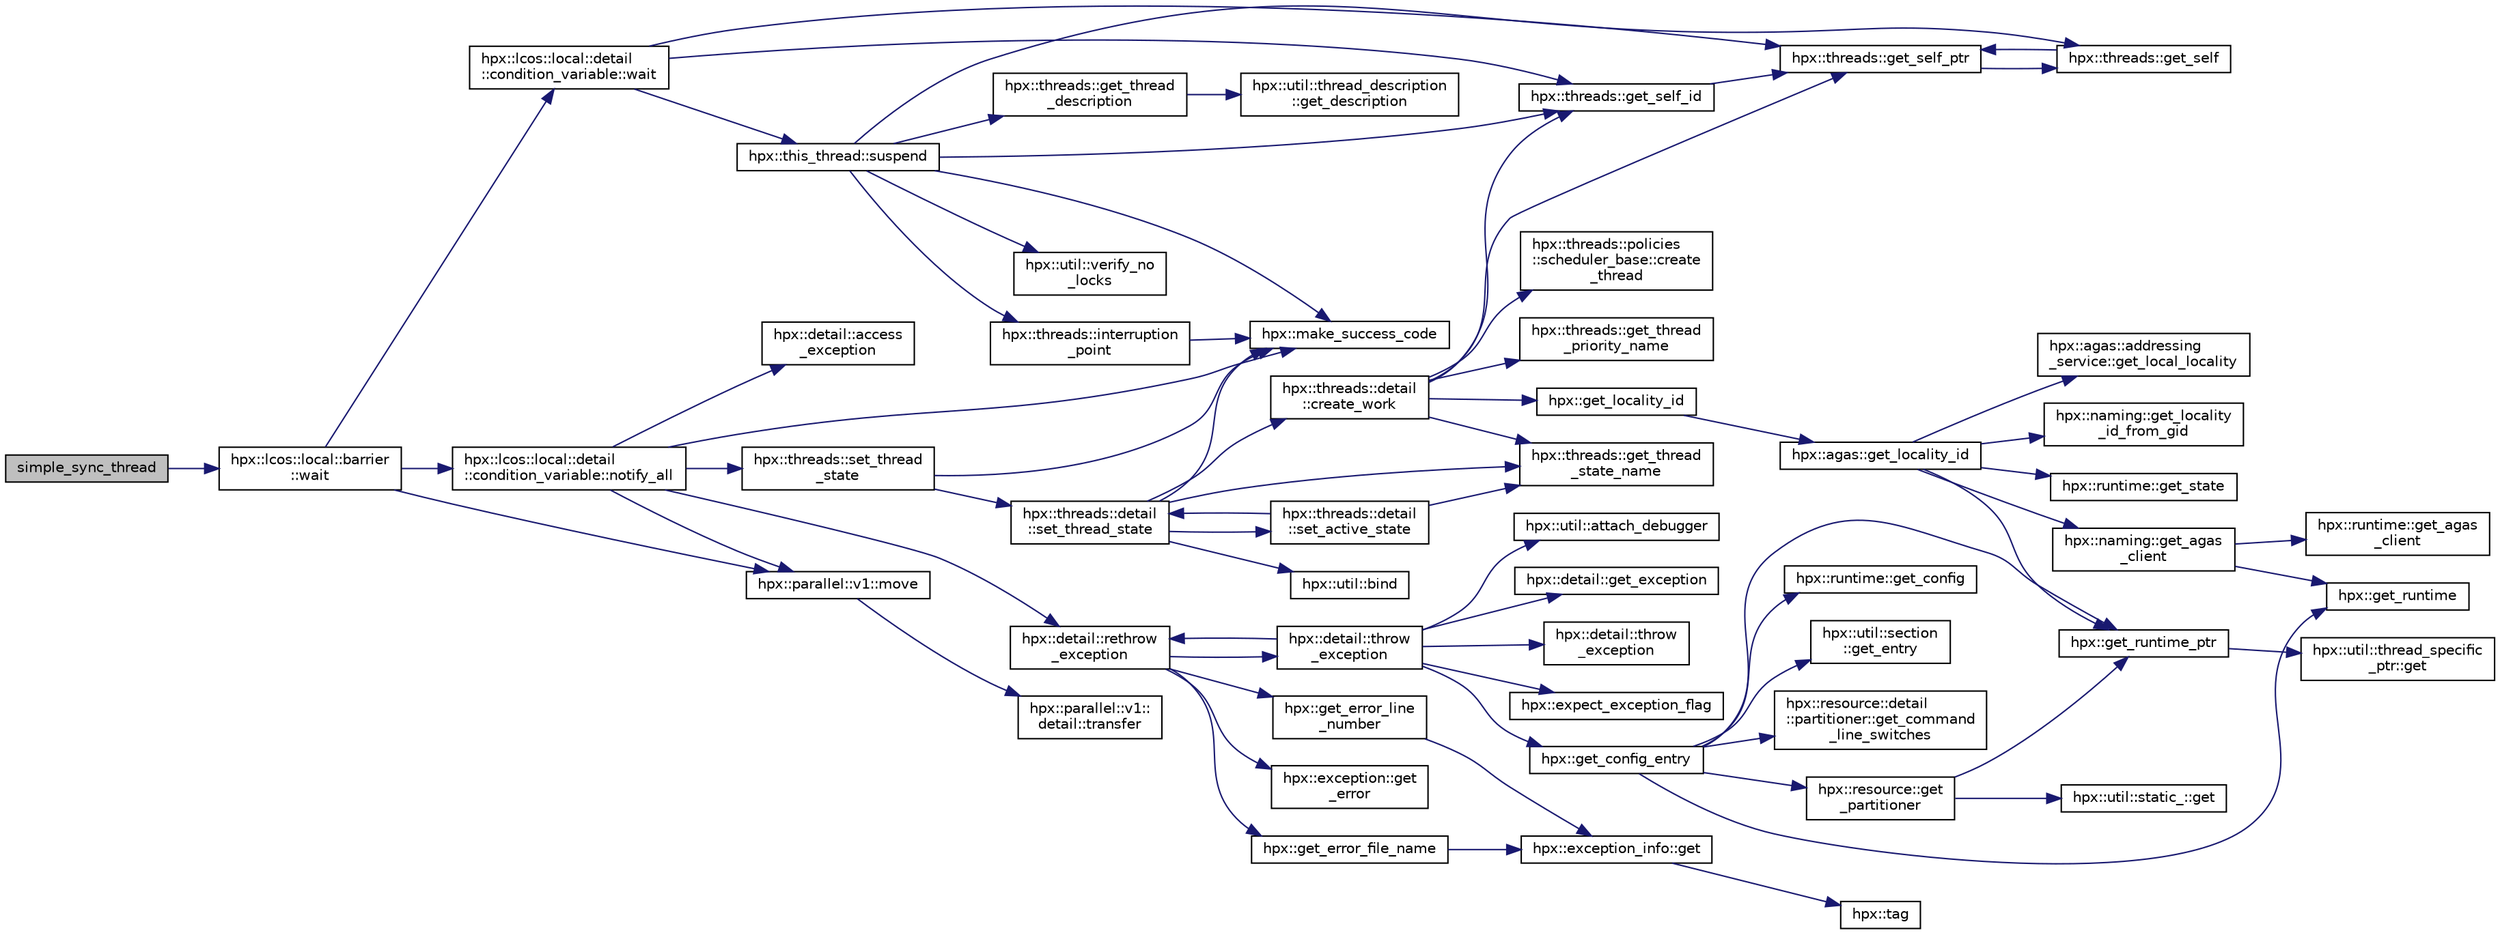 digraph "simple_sync_thread"
{
  edge [fontname="Helvetica",fontsize="10",labelfontname="Helvetica",labelfontsize="10"];
  node [fontname="Helvetica",fontsize="10",shape=record];
  rankdir="LR";
  Node561 [label="simple_sync_thread",height=0.2,width=0.4,color="black", fillcolor="grey75", style="filled", fontcolor="black"];
  Node561 -> Node562 [color="midnightblue",fontsize="10",style="solid",fontname="Helvetica"];
  Node562 [label="hpx::lcos::local::barrier\l::wait",height=0.2,width=0.4,color="black", fillcolor="white", style="filled",URL="$da/d43/classhpx_1_1lcos_1_1local_1_1barrier.html#ae3374c182ffd12c9975963139b6f9255"];
  Node562 -> Node563 [color="midnightblue",fontsize="10",style="solid",fontname="Helvetica"];
  Node563 [label="hpx::lcos::local::detail\l::condition_variable::wait",height=0.2,width=0.4,color="black", fillcolor="white", style="filled",URL="$d2/d39/classhpx_1_1lcos_1_1local_1_1detail_1_1condition__variable.html#a50fcaaece7968ab37d3f2e8771afabf9"];
  Node563 -> Node564 [color="midnightblue",fontsize="10",style="solid",fontname="Helvetica"];
  Node564 [label="hpx::threads::get_self_ptr",height=0.2,width=0.4,color="black", fillcolor="white", style="filled",URL="$d7/d28/namespacehpx_1_1threads.html#a22877ae347ad884cde3a51397dad6c53"];
  Node564 -> Node565 [color="midnightblue",fontsize="10",style="solid",fontname="Helvetica"];
  Node565 [label="hpx::threads::get_self",height=0.2,width=0.4,color="black", fillcolor="white", style="filled",URL="$d7/d28/namespacehpx_1_1threads.html#a07daf4d6d29233f20d66d41ab7b5b8e8"];
  Node565 -> Node564 [color="midnightblue",fontsize="10",style="solid",fontname="Helvetica"];
  Node563 -> Node566 [color="midnightblue",fontsize="10",style="solid",fontname="Helvetica"];
  Node566 [label="hpx::threads::get_self_id",height=0.2,width=0.4,color="black", fillcolor="white", style="filled",URL="$d7/d28/namespacehpx_1_1threads.html#afafe0f900b9fac3d4ed3c747625c1cfe"];
  Node566 -> Node564 [color="midnightblue",fontsize="10",style="solid",fontname="Helvetica"];
  Node563 -> Node567 [color="midnightblue",fontsize="10",style="solid",fontname="Helvetica"];
  Node567 [label="hpx::this_thread::suspend",height=0.2,width=0.4,color="black", fillcolor="white", style="filled",URL="$d9/d52/namespacehpx_1_1this__thread.html#aca220026fb3014c0881d129fe31c0073"];
  Node567 -> Node565 [color="midnightblue",fontsize="10",style="solid",fontname="Helvetica"];
  Node567 -> Node566 [color="midnightblue",fontsize="10",style="solid",fontname="Helvetica"];
  Node567 -> Node568 [color="midnightblue",fontsize="10",style="solid",fontname="Helvetica"];
  Node568 [label="hpx::threads::interruption\l_point",height=0.2,width=0.4,color="black", fillcolor="white", style="filled",URL="$d7/d28/namespacehpx_1_1threads.html#ada6ec56a12b050707311d8c628089059"];
  Node568 -> Node569 [color="midnightblue",fontsize="10",style="solid",fontname="Helvetica"];
  Node569 [label="hpx::make_success_code",height=0.2,width=0.4,color="black", fillcolor="white", style="filled",URL="$d8/d83/namespacehpx.html#a0e8512a8f49e2a6c8185061181419d8f",tooltip="Returns error_code(hpx::success, \"success\", mode). "];
  Node567 -> Node570 [color="midnightblue",fontsize="10",style="solid",fontname="Helvetica"];
  Node570 [label="hpx::util::verify_no\l_locks",height=0.2,width=0.4,color="black", fillcolor="white", style="filled",URL="$df/dad/namespacehpx_1_1util.html#ae0e1837ee6f09b79b26c2e788d2e9fc9"];
  Node567 -> Node571 [color="midnightblue",fontsize="10",style="solid",fontname="Helvetica"];
  Node571 [label="hpx::threads::get_thread\l_description",height=0.2,width=0.4,color="black", fillcolor="white", style="filled",URL="$d7/d28/namespacehpx_1_1threads.html#a42fc18a7a680f4e8bc633a4b4c956701"];
  Node571 -> Node572 [color="midnightblue",fontsize="10",style="solid",fontname="Helvetica"];
  Node572 [label="hpx::util::thread_description\l::get_description",height=0.2,width=0.4,color="black", fillcolor="white", style="filled",URL="$df/d9e/structhpx_1_1util_1_1thread__description.html#a8c834e14eca6eb228188022577f9f952"];
  Node567 -> Node569 [color="midnightblue",fontsize="10",style="solid",fontname="Helvetica"];
  Node562 -> Node573 [color="midnightblue",fontsize="10",style="solid",fontname="Helvetica"];
  Node573 [label="hpx::lcos::local::detail\l::condition_variable::notify_all",height=0.2,width=0.4,color="black", fillcolor="white", style="filled",URL="$d2/d39/classhpx_1_1lcos_1_1local_1_1detail_1_1condition__variable.html#adb0b4abe6f75aa3fad397b6a556ff1ae"];
  Node573 -> Node574 [color="midnightblue",fontsize="10",style="solid",fontname="Helvetica"];
  Node574 [label="hpx::threads::set_thread\l_state",height=0.2,width=0.4,color="black", fillcolor="white", style="filled",URL="$d7/d28/namespacehpx_1_1threads.html#ac0690ad16ad778bcc79dcd727cc33025",tooltip="Set the thread state of the thread referenced by the thread_id id. "];
  Node574 -> Node569 [color="midnightblue",fontsize="10",style="solid",fontname="Helvetica"];
  Node574 -> Node575 [color="midnightblue",fontsize="10",style="solid",fontname="Helvetica"];
  Node575 [label="hpx::threads::detail\l::set_thread_state",height=0.2,width=0.4,color="black", fillcolor="white", style="filled",URL="$d2/dd1/namespacehpx_1_1threads_1_1detail.html#af85ddc854c4a149bf1738eb1b111b9ab"];
  Node575 -> Node576 [color="midnightblue",fontsize="10",style="solid",fontname="Helvetica"];
  Node576 [label="hpx::threads::get_thread\l_state_name",height=0.2,width=0.4,color="black", fillcolor="white", style="filled",URL="$d7/d28/namespacehpx_1_1threads.html#a26f91ea8d2195f165c033241c5cd11db"];
  Node575 -> Node569 [color="midnightblue",fontsize="10",style="solid",fontname="Helvetica"];
  Node575 -> Node577 [color="midnightblue",fontsize="10",style="solid",fontname="Helvetica"];
  Node577 [label="hpx::util::bind",height=0.2,width=0.4,color="black", fillcolor="white", style="filled",URL="$df/dad/namespacehpx_1_1util.html#ad844caedf82a0173d6909d910c3e48c6"];
  Node575 -> Node578 [color="midnightblue",fontsize="10",style="solid",fontname="Helvetica"];
  Node578 [label="hpx::threads::detail\l::set_active_state",height=0.2,width=0.4,color="black", fillcolor="white", style="filled",URL="$d2/dd1/namespacehpx_1_1threads_1_1detail.html#a45884a5bf04ad66a4f259231a3947e76"];
  Node578 -> Node576 [color="midnightblue",fontsize="10",style="solid",fontname="Helvetica"];
  Node578 -> Node575 [color="midnightblue",fontsize="10",style="solid",fontname="Helvetica"];
  Node575 -> Node579 [color="midnightblue",fontsize="10",style="solid",fontname="Helvetica"];
  Node579 [label="hpx::threads::detail\l::create_work",height=0.2,width=0.4,color="black", fillcolor="white", style="filled",URL="$d2/dd1/namespacehpx_1_1threads_1_1detail.html#ae22384a3c1b1a1940032fad068fb54b1"];
  Node579 -> Node576 [color="midnightblue",fontsize="10",style="solid",fontname="Helvetica"];
  Node579 -> Node580 [color="midnightblue",fontsize="10",style="solid",fontname="Helvetica"];
  Node580 [label="hpx::threads::get_thread\l_priority_name",height=0.2,width=0.4,color="black", fillcolor="white", style="filled",URL="$d7/d28/namespacehpx_1_1threads.html#a9c6b2fec0c1cf5b06ff83ce756ca6d42"];
  Node579 -> Node564 [color="midnightblue",fontsize="10",style="solid",fontname="Helvetica"];
  Node579 -> Node566 [color="midnightblue",fontsize="10",style="solid",fontname="Helvetica"];
  Node579 -> Node581 [color="midnightblue",fontsize="10",style="solid",fontname="Helvetica"];
  Node581 [label="hpx::get_locality_id",height=0.2,width=0.4,color="black", fillcolor="white", style="filled",URL="$d8/d83/namespacehpx.html#a158d7c54a657bb364c1704033010697b",tooltip="Return the number of the locality this function is being called from. "];
  Node581 -> Node582 [color="midnightblue",fontsize="10",style="solid",fontname="Helvetica"];
  Node582 [label="hpx::agas::get_locality_id",height=0.2,width=0.4,color="black", fillcolor="white", style="filled",URL="$dc/d54/namespacehpx_1_1agas.html#a491cc2ddecdf0f1a9129900caa6a4d3e"];
  Node582 -> Node583 [color="midnightblue",fontsize="10",style="solid",fontname="Helvetica"];
  Node583 [label="hpx::get_runtime_ptr",height=0.2,width=0.4,color="black", fillcolor="white", style="filled",URL="$d8/d83/namespacehpx.html#af29daf2bb3e01b4d6495a1742b6cce64"];
  Node583 -> Node584 [color="midnightblue",fontsize="10",style="solid",fontname="Helvetica"];
  Node584 [label="hpx::util::thread_specific\l_ptr::get",height=0.2,width=0.4,color="black", fillcolor="white", style="filled",URL="$d4/d4c/structhpx_1_1util_1_1thread__specific__ptr.html#a3b27d8520710478aa41d1f74206bdba9"];
  Node582 -> Node585 [color="midnightblue",fontsize="10",style="solid",fontname="Helvetica"];
  Node585 [label="hpx::runtime::get_state",height=0.2,width=0.4,color="black", fillcolor="white", style="filled",URL="$d0/d7b/classhpx_1_1runtime.html#ab405f80e060dac95d624520f38b0524c"];
  Node582 -> Node586 [color="midnightblue",fontsize="10",style="solid",fontname="Helvetica"];
  Node586 [label="hpx::naming::get_agas\l_client",height=0.2,width=0.4,color="black", fillcolor="white", style="filled",URL="$d4/dc9/namespacehpx_1_1naming.html#a0408fffd5d34b620712a801b0ae3b032"];
  Node586 -> Node587 [color="midnightblue",fontsize="10",style="solid",fontname="Helvetica"];
  Node587 [label="hpx::get_runtime",height=0.2,width=0.4,color="black", fillcolor="white", style="filled",URL="$d8/d83/namespacehpx.html#aef902cc6c7dd3b9fbadf34d1e850a070"];
  Node586 -> Node588 [color="midnightblue",fontsize="10",style="solid",fontname="Helvetica"];
  Node588 [label="hpx::runtime::get_agas\l_client",height=0.2,width=0.4,color="black", fillcolor="white", style="filled",URL="$d0/d7b/classhpx_1_1runtime.html#aeb5dddd30d6b9861669af8ad44d1a96a"];
  Node582 -> Node589 [color="midnightblue",fontsize="10",style="solid",fontname="Helvetica"];
  Node589 [label="hpx::agas::addressing\l_service::get_local_locality",height=0.2,width=0.4,color="black", fillcolor="white", style="filled",URL="$db/d58/structhpx_1_1agas_1_1addressing__service.html#ab52c19a37c2a7a006c6c15f90ad0539c"];
  Node582 -> Node590 [color="midnightblue",fontsize="10",style="solid",fontname="Helvetica"];
  Node590 [label="hpx::naming::get_locality\l_id_from_gid",height=0.2,width=0.4,color="black", fillcolor="white", style="filled",URL="$d4/dc9/namespacehpx_1_1naming.html#a7fd43037784560bd04fda9b49e33529f"];
  Node579 -> Node591 [color="midnightblue",fontsize="10",style="solid",fontname="Helvetica"];
  Node591 [label="hpx::threads::policies\l::scheduler_base::create\l_thread",height=0.2,width=0.4,color="black", fillcolor="white", style="filled",URL="$dd/d7e/structhpx_1_1threads_1_1policies_1_1scheduler__base.html#ad3b05cd7f363cc8e8410ce368c3794e0"];
  Node573 -> Node592 [color="midnightblue",fontsize="10",style="solid",fontname="Helvetica"];
  Node592 [label="hpx::parallel::v1::move",height=0.2,width=0.4,color="black", fillcolor="white", style="filled",URL="$db/db9/namespacehpx_1_1parallel_1_1v1.html#aa7c4ede081ce786c9d1eb1adff495cfc"];
  Node592 -> Node593 [color="midnightblue",fontsize="10",style="solid",fontname="Helvetica"];
  Node593 [label="hpx::parallel::v1::\ldetail::transfer",height=0.2,width=0.4,color="black", fillcolor="white", style="filled",URL="$d2/ddd/namespacehpx_1_1parallel_1_1v1_1_1detail.html#ab1b56a05e1885ca7cc7ffa1804dd2f3c"];
  Node573 -> Node594 [color="midnightblue",fontsize="10",style="solid",fontname="Helvetica"];
  Node594 [label="hpx::detail::rethrow\l_exception",height=0.2,width=0.4,color="black", fillcolor="white", style="filled",URL="$d5/dbe/namespacehpx_1_1detail.html#aee8c9834a58f5c303ab3458b3b47d557"];
  Node594 -> Node595 [color="midnightblue",fontsize="10",style="solid",fontname="Helvetica"];
  Node595 [label="hpx::detail::throw\l_exception",height=0.2,width=0.4,color="black", fillcolor="white", style="filled",URL="$d5/dbe/namespacehpx_1_1detail.html#a6366f24c7da7fddd56679cb4f108689d"];
  Node595 -> Node596 [color="midnightblue",fontsize="10",style="solid",fontname="Helvetica"];
  Node596 [label="hpx::expect_exception_flag",height=0.2,width=0.4,color="black", fillcolor="white", style="filled",URL="$d8/d83/namespacehpx.html#ab67c753a0a830fd90332e88a18377f90"];
  Node595 -> Node597 [color="midnightblue",fontsize="10",style="solid",fontname="Helvetica"];
  Node597 [label="hpx::get_config_entry",height=0.2,width=0.4,color="black", fillcolor="white", style="filled",URL="$d8/d83/namespacehpx.html#a097240e6744bc8905f708932da401835",tooltip="Retrieve the string value of a configuration entry given by key. "];
  Node597 -> Node583 [color="midnightblue",fontsize="10",style="solid",fontname="Helvetica"];
  Node597 -> Node587 [color="midnightblue",fontsize="10",style="solid",fontname="Helvetica"];
  Node597 -> Node598 [color="midnightblue",fontsize="10",style="solid",fontname="Helvetica"];
  Node598 [label="hpx::runtime::get_config",height=0.2,width=0.4,color="black", fillcolor="white", style="filled",URL="$d0/d7b/classhpx_1_1runtime.html#a0bfe0241e54b1fe1dd4ec181d944de43",tooltip="access configuration information "];
  Node597 -> Node599 [color="midnightblue",fontsize="10",style="solid",fontname="Helvetica"];
  Node599 [label="hpx::util::section\l::get_entry",height=0.2,width=0.4,color="black", fillcolor="white", style="filled",URL="$dd/de4/classhpx_1_1util_1_1section.html#a02ac2ca2a4490347405dec03df46af88"];
  Node597 -> Node600 [color="midnightblue",fontsize="10",style="solid",fontname="Helvetica"];
  Node600 [label="hpx::resource::get\l_partitioner",height=0.2,width=0.4,color="black", fillcolor="white", style="filled",URL="$dd/da5/namespacehpx_1_1resource.html#af91354c369d9a22a00581d6b6da7d0ee"];
  Node600 -> Node601 [color="midnightblue",fontsize="10",style="solid",fontname="Helvetica"];
  Node601 [label="hpx::util::static_::get",height=0.2,width=0.4,color="black", fillcolor="white", style="filled",URL="$d3/dbb/structhpx_1_1util_1_1static__.html#a2967c633948a3bf17a3b5405ef5a8318"];
  Node600 -> Node583 [color="midnightblue",fontsize="10",style="solid",fontname="Helvetica"];
  Node597 -> Node602 [color="midnightblue",fontsize="10",style="solid",fontname="Helvetica"];
  Node602 [label="hpx::resource::detail\l::partitioner::get_command\l_line_switches",height=0.2,width=0.4,color="black", fillcolor="white", style="filled",URL="$d0/dab/classhpx_1_1resource_1_1detail_1_1partitioner.html#a16fe01dd59b2c89bd556788b5713522e"];
  Node595 -> Node603 [color="midnightblue",fontsize="10",style="solid",fontname="Helvetica"];
  Node603 [label="hpx::util::attach_debugger",height=0.2,width=0.4,color="black", fillcolor="white", style="filled",URL="$df/dad/namespacehpx_1_1util.html#a4d53a5f5c04d022a87d71b19af5d14f3"];
  Node595 -> Node594 [color="midnightblue",fontsize="10",style="solid",fontname="Helvetica"];
  Node595 -> Node604 [color="midnightblue",fontsize="10",style="solid",fontname="Helvetica"];
  Node604 [label="hpx::detail::get_exception",height=0.2,width=0.4,color="black", fillcolor="white", style="filled",URL="$d5/dbe/namespacehpx_1_1detail.html#aeddff6225bf1465af33dd657d550796b"];
  Node595 -> Node605 [color="midnightblue",fontsize="10",style="solid",fontname="Helvetica"];
  Node605 [label="hpx::detail::throw\l_exception",height=0.2,width=0.4,color="black", fillcolor="white", style="filled",URL="$d5/dbe/namespacehpx_1_1detail.html#a2ae7ed92c53dbd2adaa2ae33d3433370"];
  Node594 -> Node606 [color="midnightblue",fontsize="10",style="solid",fontname="Helvetica"];
  Node606 [label="hpx::exception::get\l_error",height=0.2,width=0.4,color="black", fillcolor="white", style="filled",URL="$de/d25/classhpx_1_1exception.html#a427fc21f422d4a796cf7e8f7b74c1fe1"];
  Node594 -> Node607 [color="midnightblue",fontsize="10",style="solid",fontname="Helvetica"];
  Node607 [label="hpx::get_error_file_name",height=0.2,width=0.4,color="black", fillcolor="white", style="filled",URL="$d8/d83/namespacehpx.html#a0af92c8ff70bbc40c078ef06a2ff4647",tooltip="Return the (source code) file name of the function from which the exception was thrown. "];
  Node607 -> Node608 [color="midnightblue",fontsize="10",style="solid",fontname="Helvetica"];
  Node608 [label="hpx::exception_info::get",height=0.2,width=0.4,color="black", fillcolor="white", style="filled",URL="$d9/dd9/classhpx_1_1exception__info.html#a5185a3dd356feafdff056cc4004d15b4"];
  Node608 -> Node609 [color="midnightblue",fontsize="10",style="solid",fontname="Helvetica"];
  Node609 [label="hpx::tag",height=0.2,width=0.4,color="black", fillcolor="white", style="filled",URL="$d8/d83/namespacehpx.html#ab8a2c6d15512607b77dc35c2cbffbd24"];
  Node594 -> Node610 [color="midnightblue",fontsize="10",style="solid",fontname="Helvetica"];
  Node610 [label="hpx::get_error_line\l_number",height=0.2,width=0.4,color="black", fillcolor="white", style="filled",URL="$d8/d83/namespacehpx.html#ae0112fceccd5a51798ed81d88906468e",tooltip="Return the line number in the (source code) file of the function from which the exception was thrown..."];
  Node610 -> Node608 [color="midnightblue",fontsize="10",style="solid",fontname="Helvetica"];
  Node573 -> Node611 [color="midnightblue",fontsize="10",style="solid",fontname="Helvetica"];
  Node611 [label="hpx::detail::access\l_exception",height=0.2,width=0.4,color="black", fillcolor="white", style="filled",URL="$d5/dbe/namespacehpx_1_1detail.html#ad5b3b2c9c75cdd2d75f4473c03230643"];
  Node573 -> Node569 [color="midnightblue",fontsize="10",style="solid",fontname="Helvetica"];
  Node562 -> Node592 [color="midnightblue",fontsize="10",style="solid",fontname="Helvetica"];
}
